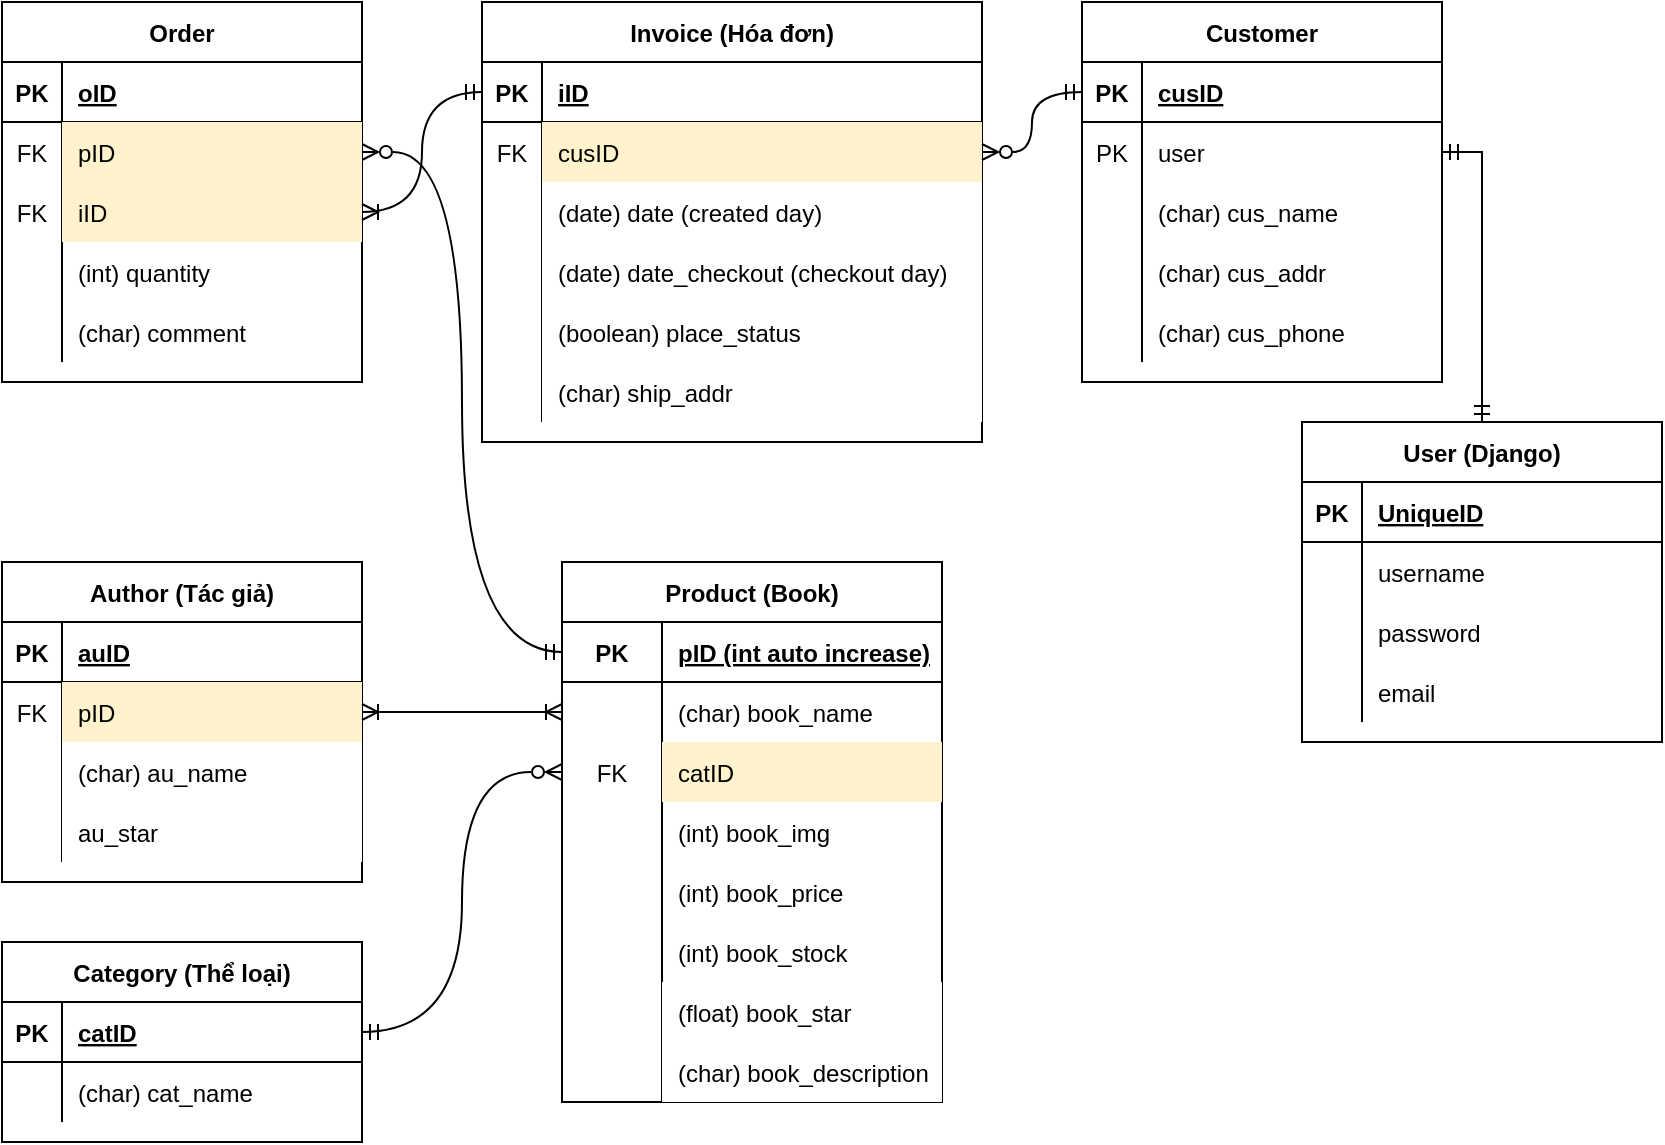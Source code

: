 <mxfile>
    <diagram id="R2lEEEUBdFMjLlhIrx00" name="Page-1">
        <mxGraphModel dx="625" dy="1655" grid="1" gridSize="10" guides="1" tooltips="1" connect="1" arrows="1" fold="1" page="1" pageScale="1" pageWidth="850" pageHeight="1100" math="0" shadow="0" extFonts="Permanent Marker^https://fonts.googleapis.com/css?family=Permanent+Marker">
            <root>
                <mxCell id="0"/>
                <mxCell id="1" parent="0"/>
                <mxCell id="5NvtxKx6k78RyNqUAEc0-30" value="Product (Book)" style="shape=table;startSize=30;container=1;collapsible=1;childLayout=tableLayout;fixedRows=1;rowLines=0;fontStyle=1;align=center;resizeLast=1;pointerEvents=0;fontFamily=Helvetica;fontSize=12;fontColor=default;strokeColor=default;fillColor=none;" parent="1" vertex="1">
                    <mxGeometry x="280" width="190" height="270" as="geometry"/>
                </mxCell>
                <mxCell id="5NvtxKx6k78RyNqUAEc0-31" value="" style="shape=partialRectangle;collapsible=0;dropTarget=0;pointerEvents=0;fillColor=none;top=0;left=0;bottom=1;right=0;points=[[0,0.5],[1,0.5]];portConstraint=eastwest;fontFamily=Helvetica;fontSize=12;fontColor=default;strokeColor=default;" parent="5NvtxKx6k78RyNqUAEc0-30" vertex="1">
                    <mxGeometry y="30" width="190" height="30" as="geometry"/>
                </mxCell>
                <mxCell id="5NvtxKx6k78RyNqUAEc0-32" value="PK" style="shape=partialRectangle;connectable=0;fillColor=none;top=0;left=0;bottom=0;right=0;fontStyle=1;overflow=hidden;pointerEvents=0;fontFamily=Helvetica;fontSize=12;fontColor=default;strokeColor=default;" parent="5NvtxKx6k78RyNqUAEc0-31" vertex="1">
                    <mxGeometry width="50" height="30" as="geometry">
                        <mxRectangle width="50" height="30" as="alternateBounds"/>
                    </mxGeometry>
                </mxCell>
                <mxCell id="5NvtxKx6k78RyNqUAEc0-33" value="pID (int auto increase)" style="shape=partialRectangle;connectable=0;fillColor=none;top=0;left=0;bottom=0;right=0;align=left;spacingLeft=6;fontStyle=5;overflow=hidden;pointerEvents=0;fontFamily=Helvetica;fontSize=12;fontColor=default;strokeColor=default;" parent="5NvtxKx6k78RyNqUAEc0-31" vertex="1">
                    <mxGeometry x="50" width="140" height="30" as="geometry">
                        <mxRectangle width="140" height="30" as="alternateBounds"/>
                    </mxGeometry>
                </mxCell>
                <mxCell id="5NvtxKx6k78RyNqUAEc0-34" value="" style="shape=partialRectangle;collapsible=0;dropTarget=0;pointerEvents=0;fillColor=none;top=0;left=0;bottom=0;right=0;points=[[0,0.5],[1,0.5]];portConstraint=eastwest;fontFamily=Helvetica;fontSize=12;fontColor=default;strokeColor=default;labelBackgroundColor=none;" parent="5NvtxKx6k78RyNqUAEc0-30" vertex="1">
                    <mxGeometry y="60" width="190" height="30" as="geometry"/>
                </mxCell>
                <mxCell id="5NvtxKx6k78RyNqUAEc0-35" value="" style="shape=partialRectangle;connectable=0;fillColor=none;top=0;left=0;bottom=0;right=0;editable=1;overflow=hidden;pointerEvents=0;fontFamily=Helvetica;fontSize=12;fontColor=default;strokeColor=default;" parent="5NvtxKx6k78RyNqUAEc0-34" vertex="1">
                    <mxGeometry width="50" height="30" as="geometry">
                        <mxRectangle width="50" height="30" as="alternateBounds"/>
                    </mxGeometry>
                </mxCell>
                <mxCell id="5NvtxKx6k78RyNqUAEc0-36" value="(char) book_name" style="shape=partialRectangle;connectable=0;fillColor=none;top=0;left=0;bottom=0;right=0;align=left;spacingLeft=6;overflow=hidden;pointerEvents=0;fontFamily=Helvetica;fontSize=12;fontColor=default;strokeColor=default;" parent="5NvtxKx6k78RyNqUAEc0-34" vertex="1">
                    <mxGeometry x="50" width="140" height="30" as="geometry">
                        <mxRectangle width="140" height="30" as="alternateBounds"/>
                    </mxGeometry>
                </mxCell>
                <mxCell id="5NvtxKx6k78RyNqUAEc0-153" value="" style="shape=partialRectangle;collapsible=0;dropTarget=0;pointerEvents=0;fillColor=none;top=0;left=0;bottom=0;right=0;points=[[0,0.5],[1,0.5]];portConstraint=eastwest;fontFamily=Helvetica;fontSize=12;fontColor=default;strokeColor=default;" parent="5NvtxKx6k78RyNqUAEc0-30" vertex="1">
                    <mxGeometry y="90" width="190" height="30" as="geometry"/>
                </mxCell>
                <mxCell id="5NvtxKx6k78RyNqUAEc0-154" value="FK" style="shape=partialRectangle;connectable=0;fillColor=none;top=0;left=0;bottom=0;right=0;editable=1;overflow=hidden;pointerEvents=0;fontFamily=Helvetica;fontSize=12;fontColor=default;strokeColor=default;" parent="5NvtxKx6k78RyNqUAEc0-153" vertex="1">
                    <mxGeometry width="50" height="30" as="geometry">
                        <mxRectangle width="50" height="30" as="alternateBounds"/>
                    </mxGeometry>
                </mxCell>
                <mxCell id="5NvtxKx6k78RyNqUAEc0-155" value="catID" style="shape=partialRectangle;connectable=0;fillColor=#fff2cc;top=0;left=0;bottom=0;right=0;align=left;spacingLeft=6;overflow=hidden;pointerEvents=0;fontFamily=Helvetica;fontSize=12;strokeColor=#d6b656;" parent="5NvtxKx6k78RyNqUAEc0-153" vertex="1">
                    <mxGeometry x="50" width="140" height="30" as="geometry">
                        <mxRectangle width="140" height="30" as="alternateBounds"/>
                    </mxGeometry>
                </mxCell>
                <mxCell id="uKTpV5TkBBqyouTNL6bu-1" value="" style="shape=partialRectangle;collapsible=0;dropTarget=0;pointerEvents=0;fillColor=none;top=0;left=0;bottom=0;right=0;points=[[0,0.5],[1,0.5]];portConstraint=eastwest;fontFamily=Helvetica;fontSize=12;fontColor=default;strokeColor=default;" parent="5NvtxKx6k78RyNqUAEc0-30" vertex="1">
                    <mxGeometry y="120" width="190" height="30" as="geometry"/>
                </mxCell>
                <mxCell id="uKTpV5TkBBqyouTNL6bu-2" value="" style="shape=partialRectangle;connectable=0;fillColor=none;top=0;left=0;bottom=0;right=0;editable=1;overflow=hidden;pointerEvents=0;fontFamily=Helvetica;fontSize=12;fontColor=default;strokeColor=default;" parent="uKTpV5TkBBqyouTNL6bu-1" vertex="1">
                    <mxGeometry width="50" height="30" as="geometry">
                        <mxRectangle width="50" height="30" as="alternateBounds"/>
                    </mxGeometry>
                </mxCell>
                <mxCell id="uKTpV5TkBBqyouTNL6bu-3" value="(int) book_img" style="shape=partialRectangle;connectable=0;fillColor=none;top=0;left=0;bottom=0;right=0;align=left;spacingLeft=6;overflow=hidden;pointerEvents=0;fontFamily=Helvetica;fontSize=12;fontColor=default;strokeColor=default;" parent="uKTpV5TkBBqyouTNL6bu-1" vertex="1">
                    <mxGeometry x="50" width="140" height="30" as="geometry">
                        <mxRectangle width="140" height="30" as="alternateBounds"/>
                    </mxGeometry>
                </mxCell>
                <mxCell id="5NvtxKx6k78RyNqUAEc0-37" value="" style="shape=partialRectangle;collapsible=0;dropTarget=0;pointerEvents=0;fillColor=none;top=0;left=0;bottom=0;right=0;points=[[0,0.5],[1,0.5]];portConstraint=eastwest;fontFamily=Helvetica;fontSize=12;fontColor=default;strokeColor=default;" parent="5NvtxKx6k78RyNqUAEc0-30" vertex="1">
                    <mxGeometry y="150" width="190" height="30" as="geometry"/>
                </mxCell>
                <mxCell id="5NvtxKx6k78RyNqUAEc0-38" value="" style="shape=partialRectangle;connectable=0;fillColor=none;top=0;left=0;bottom=0;right=0;editable=1;overflow=hidden;pointerEvents=0;fontFamily=Helvetica;fontSize=12;fontColor=default;strokeColor=default;" parent="5NvtxKx6k78RyNqUAEc0-37" vertex="1">
                    <mxGeometry width="50" height="30" as="geometry">
                        <mxRectangle width="50" height="30" as="alternateBounds"/>
                    </mxGeometry>
                </mxCell>
                <mxCell id="5NvtxKx6k78RyNqUAEc0-39" value="(int) book_price" style="shape=partialRectangle;connectable=0;fillColor=none;top=0;left=0;bottom=0;right=0;align=left;spacingLeft=6;overflow=hidden;pointerEvents=0;fontFamily=Helvetica;fontSize=12;fontColor=default;strokeColor=default;" parent="5NvtxKx6k78RyNqUAEc0-37" vertex="1">
                    <mxGeometry x="50" width="140" height="30" as="geometry">
                        <mxRectangle width="140" height="30" as="alternateBounds"/>
                    </mxGeometry>
                </mxCell>
                <mxCell id="5NvtxKx6k78RyNqUAEc0-40" value="" style="shape=partialRectangle;collapsible=0;dropTarget=0;pointerEvents=0;fillColor=none;top=0;left=0;bottom=0;right=0;points=[[0,0.5],[1,0.5]];portConstraint=eastwest;fontFamily=Helvetica;fontSize=12;fontColor=default;strokeColor=default;" parent="5NvtxKx6k78RyNqUAEc0-30" vertex="1">
                    <mxGeometry y="180" width="190" height="30" as="geometry"/>
                </mxCell>
                <mxCell id="5NvtxKx6k78RyNqUAEc0-41" value="" style="shape=partialRectangle;connectable=0;fillColor=none;top=0;left=0;bottom=0;right=0;editable=1;overflow=hidden;pointerEvents=0;fontFamily=Helvetica;fontSize=12;fontColor=default;strokeColor=default;" parent="5NvtxKx6k78RyNqUAEc0-40" vertex="1">
                    <mxGeometry width="50" height="30" as="geometry">
                        <mxRectangle width="50" height="30" as="alternateBounds"/>
                    </mxGeometry>
                </mxCell>
                <mxCell id="5NvtxKx6k78RyNqUAEc0-42" value="(int) book_stock" style="shape=partialRectangle;connectable=0;fillColor=none;top=0;left=0;bottom=0;right=0;align=left;spacingLeft=6;overflow=hidden;pointerEvents=0;fontFamily=Helvetica;fontSize=12;fontColor=default;strokeColor=default;" parent="5NvtxKx6k78RyNqUAEc0-40" vertex="1">
                    <mxGeometry x="50" width="140" height="30" as="geometry">
                        <mxRectangle width="140" height="30" as="alternateBounds"/>
                    </mxGeometry>
                </mxCell>
                <mxCell id="5NvtxKx6k78RyNqUAEc0-133" value="" style="shape=partialRectangle;collapsible=0;dropTarget=0;pointerEvents=0;fillColor=none;top=0;left=0;bottom=0;right=0;points=[[0,0.5],[1,0.5]];portConstraint=eastwest;fontFamily=Helvetica;fontSize=12;fontColor=default;strokeColor=default;" parent="5NvtxKx6k78RyNqUAEc0-30" vertex="1">
                    <mxGeometry y="210" width="190" height="30" as="geometry"/>
                </mxCell>
                <mxCell id="5NvtxKx6k78RyNqUAEc0-134" value="" style="shape=partialRectangle;connectable=0;fillColor=none;top=0;left=0;bottom=0;right=0;editable=1;overflow=hidden;pointerEvents=0;fontFamily=Helvetica;fontSize=12;fontColor=default;strokeColor=default;" parent="5NvtxKx6k78RyNqUAEc0-133" vertex="1">
                    <mxGeometry width="50" height="30" as="geometry">
                        <mxRectangle width="50" height="30" as="alternateBounds"/>
                    </mxGeometry>
                </mxCell>
                <mxCell id="5NvtxKx6k78RyNqUAEc0-135" value="(float) book_star" style="shape=partialRectangle;connectable=0;top=0;left=0;bottom=0;right=0;align=left;spacingLeft=6;overflow=hidden;pointerEvents=0;fontFamily=Helvetica;fontSize=12;" parent="5NvtxKx6k78RyNqUAEc0-133" vertex="1">
                    <mxGeometry x="50" width="140" height="30" as="geometry">
                        <mxRectangle width="140" height="30" as="alternateBounds"/>
                    </mxGeometry>
                </mxCell>
                <mxCell id="5NvtxKx6k78RyNqUAEc0-114" value="" style="shape=partialRectangle;collapsible=0;dropTarget=0;pointerEvents=0;fillColor=none;top=0;left=0;bottom=0;right=0;points=[[0,0.5],[1,0.5]];portConstraint=eastwest;fontFamily=Helvetica;fontSize=12;fontColor=default;strokeColor=default;" parent="5NvtxKx6k78RyNqUAEc0-30" vertex="1">
                    <mxGeometry y="240" width="190" height="30" as="geometry"/>
                </mxCell>
                <mxCell id="5NvtxKx6k78RyNqUAEc0-115" value="" style="shape=partialRectangle;connectable=0;fillColor=none;top=0;left=0;bottom=0;right=0;editable=1;overflow=hidden;pointerEvents=0;fontFamily=Helvetica;fontSize=12;fontColor=default;strokeColor=default;" parent="5NvtxKx6k78RyNqUAEc0-114" vertex="1">
                    <mxGeometry width="50" height="30" as="geometry">
                        <mxRectangle width="50" height="30" as="alternateBounds"/>
                    </mxGeometry>
                </mxCell>
                <mxCell id="5NvtxKx6k78RyNqUAEc0-116" value="(char) book_description" style="shape=partialRectangle;connectable=0;top=0;left=0;bottom=0;right=0;align=left;spacingLeft=6;overflow=hidden;pointerEvents=0;fontFamily=Helvetica;fontSize=12;" parent="5NvtxKx6k78RyNqUAEc0-114" vertex="1">
                    <mxGeometry x="50" width="140" height="30" as="geometry">
                        <mxRectangle width="140" height="30" as="alternateBounds"/>
                    </mxGeometry>
                </mxCell>
                <mxCell id="5NvtxKx6k78RyNqUAEc0-120" value="Author (Tác giả)" style="shape=table;startSize=30;container=1;collapsible=1;childLayout=tableLayout;fixedRows=1;rowLines=0;fontStyle=1;align=center;resizeLast=1;labelBackgroundColor=none;pointerEvents=0;fontFamily=Helvetica;fontSize=12;fontColor=default;strokeColor=default;fillColor=none;" parent="1" vertex="1">
                    <mxGeometry width="180" height="160" as="geometry"/>
                </mxCell>
                <mxCell id="5NvtxKx6k78RyNqUAEc0-121" value="" style="shape=partialRectangle;collapsible=0;dropTarget=0;pointerEvents=0;fillColor=none;top=0;left=0;bottom=1;right=0;points=[[0,0.5],[1,0.5]];portConstraint=eastwest;labelBackgroundColor=none;fontFamily=Helvetica;fontSize=12;fontColor=default;strokeColor=default;" parent="5NvtxKx6k78RyNqUAEc0-120" vertex="1">
                    <mxGeometry y="30" width="180" height="30" as="geometry"/>
                </mxCell>
                <mxCell id="5NvtxKx6k78RyNqUAEc0-122" value="PK" style="shape=partialRectangle;connectable=0;fillColor=none;top=0;left=0;bottom=0;right=0;fontStyle=1;overflow=hidden;labelBackgroundColor=none;pointerEvents=0;fontFamily=Helvetica;fontSize=12;fontColor=default;strokeColor=default;" parent="5NvtxKx6k78RyNqUAEc0-121" vertex="1">
                    <mxGeometry width="30" height="30" as="geometry">
                        <mxRectangle width="30" height="30" as="alternateBounds"/>
                    </mxGeometry>
                </mxCell>
                <mxCell id="5NvtxKx6k78RyNqUAEc0-123" value="auID" style="shape=partialRectangle;connectable=0;fillColor=none;top=0;left=0;bottom=0;right=0;align=left;spacingLeft=6;fontStyle=5;overflow=hidden;labelBackgroundColor=none;pointerEvents=0;fontFamily=Helvetica;fontSize=12;fontColor=default;strokeColor=default;" parent="5NvtxKx6k78RyNqUAEc0-121" vertex="1">
                    <mxGeometry x="30" width="150" height="30" as="geometry">
                        <mxRectangle width="150" height="30" as="alternateBounds"/>
                    </mxGeometry>
                </mxCell>
                <mxCell id="xDhQ3LMMEN892zh7dAkD-1" value="" style="shape=partialRectangle;collapsible=0;dropTarget=0;pointerEvents=0;fillColor=none;top=0;left=0;bottom=0;right=0;points=[[0,0.5],[1,0.5]];portConstraint=eastwest;labelBackgroundColor=none;fontFamily=Helvetica;fontSize=12;fontColor=default;strokeColor=default;" parent="5NvtxKx6k78RyNqUAEc0-120" vertex="1">
                    <mxGeometry y="60" width="180" height="30" as="geometry"/>
                </mxCell>
                <mxCell id="xDhQ3LMMEN892zh7dAkD-2" value="FK" style="shape=partialRectangle;connectable=0;fillColor=none;top=0;left=0;bottom=0;right=0;editable=1;overflow=hidden;labelBackgroundColor=none;pointerEvents=0;fontFamily=Helvetica;fontSize=12;fontColor=default;strokeColor=default;" parent="xDhQ3LMMEN892zh7dAkD-1" vertex="1">
                    <mxGeometry width="30" height="30" as="geometry">
                        <mxRectangle width="30" height="30" as="alternateBounds"/>
                    </mxGeometry>
                </mxCell>
                <mxCell id="xDhQ3LMMEN892zh7dAkD-3" value="pID" style="shape=partialRectangle;connectable=0;top=0;left=0;bottom=0;right=0;align=left;spacingLeft=6;overflow=hidden;labelBackgroundColor=none;pointerEvents=0;fontFamily=Helvetica;fontSize=12;fillColor=#fff2cc;strokeColor=#d6b656;" parent="xDhQ3LMMEN892zh7dAkD-1" vertex="1">
                    <mxGeometry x="30" width="150" height="30" as="geometry">
                        <mxRectangle width="150" height="30" as="alternateBounds"/>
                    </mxGeometry>
                </mxCell>
                <mxCell id="5NvtxKx6k78RyNqUAEc0-124" value="" style="shape=partialRectangle;collapsible=0;dropTarget=0;pointerEvents=0;fillColor=none;top=0;left=0;bottom=0;right=0;points=[[0,0.5],[1,0.5]];portConstraint=eastwest;labelBackgroundColor=none;fontFamily=Helvetica;fontSize=12;fontColor=default;strokeColor=default;" parent="5NvtxKx6k78RyNqUAEc0-120" vertex="1">
                    <mxGeometry y="90" width="180" height="30" as="geometry"/>
                </mxCell>
                <mxCell id="5NvtxKx6k78RyNqUAEc0-125" value="" style="shape=partialRectangle;connectable=0;fillColor=none;top=0;left=0;bottom=0;right=0;editable=1;overflow=hidden;labelBackgroundColor=none;pointerEvents=0;fontFamily=Helvetica;fontSize=12;fontColor=default;strokeColor=default;" parent="5NvtxKx6k78RyNqUAEc0-124" vertex="1">
                    <mxGeometry width="30" height="30" as="geometry">
                        <mxRectangle width="30" height="30" as="alternateBounds"/>
                    </mxGeometry>
                </mxCell>
                <mxCell id="5NvtxKx6k78RyNqUAEc0-126" value="(char) au_name" style="shape=partialRectangle;connectable=0;top=0;left=0;bottom=0;right=0;align=left;spacingLeft=6;overflow=hidden;labelBackgroundColor=none;pointerEvents=0;fontFamily=Helvetica;fontSize=12;" parent="5NvtxKx6k78RyNqUAEc0-124" vertex="1">
                    <mxGeometry x="30" width="150" height="30" as="geometry">
                        <mxRectangle width="150" height="30" as="alternateBounds"/>
                    </mxGeometry>
                </mxCell>
                <mxCell id="5NvtxKx6k78RyNqUAEc0-130" value="" style="shape=partialRectangle;collapsible=0;dropTarget=0;pointerEvents=0;fillColor=none;top=0;left=0;bottom=0;right=0;points=[[0,0.5],[1,0.5]];portConstraint=eastwest;labelBackgroundColor=none;fontFamily=Helvetica;fontSize=12;fontColor=default;strokeColor=default;" parent="5NvtxKx6k78RyNqUAEc0-120" vertex="1">
                    <mxGeometry y="120" width="180" height="30" as="geometry"/>
                </mxCell>
                <mxCell id="5NvtxKx6k78RyNqUAEc0-131" value="" style="shape=partialRectangle;connectable=0;fillColor=none;top=0;left=0;bottom=0;right=0;editable=1;overflow=hidden;labelBackgroundColor=none;pointerEvents=0;fontFamily=Helvetica;fontSize=12;fontColor=default;strokeColor=default;" parent="5NvtxKx6k78RyNqUAEc0-130" vertex="1">
                    <mxGeometry width="30" height="30" as="geometry">
                        <mxRectangle width="30" height="30" as="alternateBounds"/>
                    </mxGeometry>
                </mxCell>
                <mxCell id="5NvtxKx6k78RyNqUAEc0-132" value="au_star" style="shape=partialRectangle;connectable=0;top=0;left=0;bottom=0;right=0;align=left;spacingLeft=6;overflow=hidden;labelBackgroundColor=none;pointerEvents=0;fontFamily=Helvetica;fontSize=12;" parent="5NvtxKx6k78RyNqUAEc0-130" vertex="1">
                    <mxGeometry x="30" width="150" height="30" as="geometry">
                        <mxRectangle width="150" height="30" as="alternateBounds"/>
                    </mxGeometry>
                </mxCell>
                <mxCell id="5NvtxKx6k78RyNqUAEc0-136" value="" style="edgeStyle=orthogonalEdgeStyle;fontSize=12;html=1;endArrow=ERoneToMany;startArrow=ERoneToMany;rounded=0;fontFamily=Helvetica;fontColor=default;curved=1;" parent="1" source="xDhQ3LMMEN892zh7dAkD-1" target="5NvtxKx6k78RyNqUAEc0-34" edge="1">
                    <mxGeometry width="100" height="100" relative="1" as="geometry">
                        <mxPoint x="200" y="240" as="sourcePoint"/>
                        <mxPoint x="300" y="140" as="targetPoint"/>
                    </mxGeometry>
                </mxCell>
                <mxCell id="5NvtxKx6k78RyNqUAEc0-156" style="edgeStyle=orthogonalEdgeStyle;curved=1;rounded=0;orthogonalLoop=1;jettySize=auto;html=1;fontFamily=Helvetica;fontSize=12;fontColor=default;endArrow=ERzeroToMany;endFill=0;startArrow=ERmandOne;startFill=0;" parent="1" source="5NvtxKx6k78RyNqUAEc0-138" target="5NvtxKx6k78RyNqUAEc0-153" edge="1">
                    <mxGeometry relative="1" as="geometry"/>
                </mxCell>
                <mxCell id="5NvtxKx6k78RyNqUAEc0-137" value="Category (Thể loại)" style="shape=table;startSize=30;container=1;collapsible=1;childLayout=tableLayout;fixedRows=1;rowLines=0;fontStyle=1;align=center;resizeLast=1;labelBackgroundColor=none;pointerEvents=0;fontFamily=Helvetica;fontSize=12;fontColor=default;strokeColor=default;fillColor=none;" parent="1" vertex="1">
                    <mxGeometry y="190" width="180" height="100" as="geometry"/>
                </mxCell>
                <mxCell id="5NvtxKx6k78RyNqUAEc0-138" value="" style="shape=partialRectangle;collapsible=0;dropTarget=0;pointerEvents=0;fillColor=none;top=0;left=0;bottom=1;right=0;points=[[0,0.5],[1,0.5]];portConstraint=eastwest;labelBackgroundColor=none;fontFamily=Helvetica;fontSize=12;fontColor=default;strokeColor=default;" parent="5NvtxKx6k78RyNqUAEc0-137" vertex="1">
                    <mxGeometry y="30" width="180" height="30" as="geometry"/>
                </mxCell>
                <mxCell id="5NvtxKx6k78RyNqUAEc0-139" value="PK" style="shape=partialRectangle;connectable=0;fillColor=none;top=0;left=0;bottom=0;right=0;fontStyle=1;overflow=hidden;labelBackgroundColor=none;pointerEvents=0;fontFamily=Helvetica;fontSize=12;fontColor=default;strokeColor=default;" parent="5NvtxKx6k78RyNqUAEc0-138" vertex="1">
                    <mxGeometry width="30" height="30" as="geometry">
                        <mxRectangle width="30" height="30" as="alternateBounds"/>
                    </mxGeometry>
                </mxCell>
                <mxCell id="5NvtxKx6k78RyNqUAEc0-140" value="catID" style="shape=partialRectangle;connectable=0;fillColor=none;top=0;left=0;bottom=0;right=0;align=left;spacingLeft=6;fontStyle=5;overflow=hidden;labelBackgroundColor=none;pointerEvents=0;fontFamily=Helvetica;fontSize=12;fontColor=default;strokeColor=default;" parent="5NvtxKx6k78RyNqUAEc0-138" vertex="1">
                    <mxGeometry x="30" width="150" height="30" as="geometry">
                        <mxRectangle width="150" height="30" as="alternateBounds"/>
                    </mxGeometry>
                </mxCell>
                <mxCell id="5NvtxKx6k78RyNqUAEc0-141" value="" style="shape=partialRectangle;collapsible=0;dropTarget=0;pointerEvents=0;fillColor=none;top=0;left=0;bottom=0;right=0;points=[[0,0.5],[1,0.5]];portConstraint=eastwest;labelBackgroundColor=none;fontFamily=Helvetica;fontSize=12;fontColor=default;strokeColor=default;" parent="5NvtxKx6k78RyNqUAEc0-137" vertex="1">
                    <mxGeometry y="60" width="180" height="30" as="geometry"/>
                </mxCell>
                <mxCell id="5NvtxKx6k78RyNqUAEc0-142" value="" style="shape=partialRectangle;connectable=0;fillColor=none;top=0;left=0;bottom=0;right=0;editable=1;overflow=hidden;labelBackgroundColor=none;pointerEvents=0;fontFamily=Helvetica;fontSize=12;fontColor=default;strokeColor=default;" parent="5NvtxKx6k78RyNqUAEc0-141" vertex="1">
                    <mxGeometry width="30" height="30" as="geometry">
                        <mxRectangle width="30" height="30" as="alternateBounds"/>
                    </mxGeometry>
                </mxCell>
                <mxCell id="5NvtxKx6k78RyNqUAEc0-143" value="(char) cat_name" style="shape=partialRectangle;connectable=0;fillColor=none;top=0;left=0;bottom=0;right=0;align=left;spacingLeft=6;overflow=hidden;labelBackgroundColor=none;pointerEvents=0;fontFamily=Helvetica;fontSize=12;fontColor=default;strokeColor=default;" parent="5NvtxKx6k78RyNqUAEc0-141" vertex="1">
                    <mxGeometry x="30" width="150" height="30" as="geometry">
                        <mxRectangle width="150" height="30" as="alternateBounds"/>
                    </mxGeometry>
                </mxCell>
                <mxCell id="5NvtxKx6k78RyNqUAEc0-170" style="edgeStyle=orthogonalEdgeStyle;curved=1;rounded=0;orthogonalLoop=1;jettySize=auto;html=1;fontFamily=Helvetica;fontSize=12;fontColor=default;startArrow=ERzeroToMany;startFill=0;endArrow=ERmandOne;endFill=0;" parent="1" source="5NvtxKx6k78RyNqUAEc0-161" target="5NvtxKx6k78RyNqUAEc0-31" edge="1">
                    <mxGeometry relative="1" as="geometry"/>
                </mxCell>
                <mxCell id="5NvtxKx6k78RyNqUAEc0-157" value="Order" style="shape=table;startSize=30;container=1;collapsible=1;childLayout=tableLayout;fixedRows=1;rowLines=0;fontStyle=1;align=center;resizeLast=1;labelBackgroundColor=none;pointerEvents=0;fontFamily=Helvetica;fontSize=12;fontColor=default;strokeColor=default;fillColor=none;" parent="1" vertex="1">
                    <mxGeometry y="-280" width="180" height="190" as="geometry"/>
                </mxCell>
                <mxCell id="5NvtxKx6k78RyNqUAEc0-158" value="" style="shape=partialRectangle;collapsible=0;dropTarget=0;pointerEvents=0;fillColor=none;top=0;left=0;bottom=1;right=0;points=[[0,0.5],[1,0.5]];portConstraint=eastwest;labelBackgroundColor=none;fontFamily=Helvetica;fontSize=12;fontColor=default;strokeColor=default;" parent="5NvtxKx6k78RyNqUAEc0-157" vertex="1">
                    <mxGeometry y="30" width="180" height="30" as="geometry"/>
                </mxCell>
                <mxCell id="5NvtxKx6k78RyNqUAEc0-159" value="PK" style="shape=partialRectangle;connectable=0;fillColor=none;top=0;left=0;bottom=0;right=0;fontStyle=1;overflow=hidden;labelBackgroundColor=none;pointerEvents=0;fontFamily=Helvetica;fontSize=12;fontColor=default;strokeColor=default;" parent="5NvtxKx6k78RyNqUAEc0-158" vertex="1">
                    <mxGeometry width="30" height="30" as="geometry">
                        <mxRectangle width="30" height="30" as="alternateBounds"/>
                    </mxGeometry>
                </mxCell>
                <mxCell id="5NvtxKx6k78RyNqUAEc0-160" value="oID" style="shape=partialRectangle;connectable=0;fillColor=none;top=0;left=0;bottom=0;right=0;align=left;spacingLeft=6;fontStyle=5;overflow=hidden;labelBackgroundColor=none;pointerEvents=0;fontFamily=Helvetica;fontSize=12;fontColor=default;strokeColor=default;" parent="5NvtxKx6k78RyNqUAEc0-158" vertex="1">
                    <mxGeometry x="30" width="150" height="30" as="geometry">
                        <mxRectangle width="150" height="30" as="alternateBounds"/>
                    </mxGeometry>
                </mxCell>
                <mxCell id="5NvtxKx6k78RyNqUAEc0-161" value="" style="shape=partialRectangle;collapsible=0;dropTarget=0;pointerEvents=0;fillColor=none;top=0;left=0;bottom=0;right=0;points=[[0,0.5],[1,0.5]];portConstraint=eastwest;labelBackgroundColor=none;fontFamily=Helvetica;fontSize=12;fontColor=default;strokeColor=default;" parent="5NvtxKx6k78RyNqUAEc0-157" vertex="1">
                    <mxGeometry y="60" width="180" height="30" as="geometry"/>
                </mxCell>
                <mxCell id="5NvtxKx6k78RyNqUAEc0-162" value="FK" style="shape=partialRectangle;connectable=0;fillColor=none;top=0;left=0;bottom=0;right=0;editable=1;overflow=hidden;labelBackgroundColor=none;pointerEvents=0;fontFamily=Helvetica;fontSize=12;fontColor=default;strokeColor=default;" parent="5NvtxKx6k78RyNqUAEc0-161" vertex="1">
                    <mxGeometry width="30" height="30" as="geometry">
                        <mxRectangle width="30" height="30" as="alternateBounds"/>
                    </mxGeometry>
                </mxCell>
                <mxCell id="5NvtxKx6k78RyNqUAEc0-163" value="pID" style="shape=partialRectangle;connectable=0;fillColor=#fff2cc;top=0;left=0;bottom=0;right=0;align=left;spacingLeft=6;overflow=hidden;labelBackgroundColor=none;pointerEvents=0;fontFamily=Helvetica;fontSize=12;strokeColor=#d6b656;" parent="5NvtxKx6k78RyNqUAEc0-161" vertex="1">
                    <mxGeometry x="30" width="150" height="30" as="geometry">
                        <mxRectangle width="150" height="30" as="alternateBounds"/>
                    </mxGeometry>
                </mxCell>
                <mxCell id="xDhQ3LMMEN892zh7dAkD-4" value="" style="shape=partialRectangle;collapsible=0;dropTarget=0;pointerEvents=0;fillColor=none;top=0;left=0;bottom=0;right=0;points=[[0,0.5],[1,0.5]];portConstraint=eastwest;labelBackgroundColor=none;fontFamily=Helvetica;fontSize=12;fontColor=default;strokeColor=default;" parent="5NvtxKx6k78RyNqUAEc0-157" vertex="1">
                    <mxGeometry y="90" width="180" height="30" as="geometry"/>
                </mxCell>
                <mxCell id="xDhQ3LMMEN892zh7dAkD-5" value="FK" style="shape=partialRectangle;connectable=0;fillColor=none;top=0;left=0;bottom=0;right=0;editable=1;overflow=hidden;labelBackgroundColor=none;pointerEvents=0;fontFamily=Helvetica;fontSize=12;fontColor=default;strokeColor=default;" parent="xDhQ3LMMEN892zh7dAkD-4" vertex="1">
                    <mxGeometry width="30" height="30" as="geometry">
                        <mxRectangle width="30" height="30" as="alternateBounds"/>
                    </mxGeometry>
                </mxCell>
                <mxCell id="xDhQ3LMMEN892zh7dAkD-6" value="iID" style="shape=partialRectangle;connectable=0;fillColor=#fff2cc;top=0;left=0;bottom=0;right=0;align=left;spacingLeft=6;overflow=hidden;labelBackgroundColor=none;pointerEvents=0;fontFamily=Helvetica;fontSize=12;strokeColor=#d6b656;" parent="xDhQ3LMMEN892zh7dAkD-4" vertex="1">
                    <mxGeometry x="30" width="150" height="30" as="geometry">
                        <mxRectangle width="150" height="30" as="alternateBounds"/>
                    </mxGeometry>
                </mxCell>
                <mxCell id="5NvtxKx6k78RyNqUAEc0-164" value="" style="shape=partialRectangle;collapsible=0;dropTarget=0;pointerEvents=0;fillColor=none;top=0;left=0;bottom=0;right=0;points=[[0,0.5],[1,0.5]];portConstraint=eastwest;labelBackgroundColor=none;fontFamily=Helvetica;fontSize=12;fontColor=default;strokeColor=default;" parent="5NvtxKx6k78RyNqUAEc0-157" vertex="1">
                    <mxGeometry y="120" width="180" height="30" as="geometry"/>
                </mxCell>
                <mxCell id="5NvtxKx6k78RyNqUAEc0-165" value="" style="shape=partialRectangle;connectable=0;fillColor=none;top=0;left=0;bottom=0;right=0;editable=1;overflow=hidden;labelBackgroundColor=none;pointerEvents=0;fontFamily=Helvetica;fontSize=12;fontColor=default;strokeColor=default;" parent="5NvtxKx6k78RyNqUAEc0-164" vertex="1">
                    <mxGeometry width="30" height="30" as="geometry">
                        <mxRectangle width="30" height="30" as="alternateBounds"/>
                    </mxGeometry>
                </mxCell>
                <mxCell id="5NvtxKx6k78RyNqUAEc0-166" value="(int) quantity" style="shape=partialRectangle;connectable=0;fillColor=none;top=0;left=0;bottom=0;right=0;align=left;spacingLeft=6;overflow=hidden;labelBackgroundColor=none;pointerEvents=0;fontFamily=Helvetica;fontSize=12;fontColor=default;strokeColor=default;" parent="5NvtxKx6k78RyNqUAEc0-164" vertex="1">
                    <mxGeometry x="30" width="150" height="30" as="geometry">
                        <mxRectangle width="150" height="30" as="alternateBounds"/>
                    </mxGeometry>
                </mxCell>
                <mxCell id="uKTpV5TkBBqyouTNL6bu-19" value="" style="shape=partialRectangle;collapsible=0;dropTarget=0;pointerEvents=0;fillColor=none;top=0;left=0;bottom=0;right=0;points=[[0,0.5],[1,0.5]];portConstraint=eastwest;labelBackgroundColor=none;fontFamily=Helvetica;fontSize=12;fontColor=default;strokeColor=default;" parent="5NvtxKx6k78RyNqUAEc0-157" vertex="1">
                    <mxGeometry y="150" width="180" height="30" as="geometry"/>
                </mxCell>
                <mxCell id="uKTpV5TkBBqyouTNL6bu-20" value="" style="shape=partialRectangle;connectable=0;fillColor=none;top=0;left=0;bottom=0;right=0;editable=1;overflow=hidden;labelBackgroundColor=none;pointerEvents=0;fontFamily=Helvetica;fontSize=12;fontColor=default;strokeColor=default;" parent="uKTpV5TkBBqyouTNL6bu-19" vertex="1">
                    <mxGeometry width="30" height="30" as="geometry">
                        <mxRectangle width="30" height="30" as="alternateBounds"/>
                    </mxGeometry>
                </mxCell>
                <mxCell id="uKTpV5TkBBqyouTNL6bu-21" value="(char) comment" style="shape=partialRectangle;connectable=0;fillColor=none;top=0;left=0;bottom=0;right=0;align=left;spacingLeft=6;overflow=hidden;labelBackgroundColor=none;pointerEvents=0;fontFamily=Helvetica;fontSize=12;fontColor=default;strokeColor=default;" parent="uKTpV5TkBBqyouTNL6bu-19" vertex="1">
                    <mxGeometry x="30" width="150" height="30" as="geometry">
                        <mxRectangle width="150" height="30" as="alternateBounds"/>
                    </mxGeometry>
                </mxCell>
                <mxCell id="5NvtxKx6k78RyNqUAEc0-184" style="edgeStyle=orthogonalEdgeStyle;curved=1;rounded=0;orthogonalLoop=1;jettySize=auto;html=1;fontFamily=Helvetica;fontSize=12;fontColor=default;startArrow=ERmandOne;startFill=0;endArrow=ERoneToMany;endFill=0;" parent="1" source="5NvtxKx6k78RyNqUAEc0-172" target="xDhQ3LMMEN892zh7dAkD-4" edge="1">
                    <mxGeometry relative="1" as="geometry"/>
                </mxCell>
                <mxCell id="5NvtxKx6k78RyNqUAEc0-171" value="Invoice (Hóa đơn)" style="shape=table;startSize=30;container=1;collapsible=1;childLayout=tableLayout;fixedRows=1;rowLines=0;fontStyle=1;align=center;resizeLast=1;labelBackgroundColor=none;pointerEvents=0;fontFamily=Helvetica;fontSize=12;fontColor=default;strokeColor=default;fillColor=none;" parent="1" vertex="1">
                    <mxGeometry x="240" y="-280" width="250" height="220" as="geometry"/>
                </mxCell>
                <mxCell id="5NvtxKx6k78RyNqUAEc0-172" value="" style="shape=partialRectangle;collapsible=0;dropTarget=0;pointerEvents=0;fillColor=none;top=0;left=0;bottom=1;right=0;points=[[0,0.5],[1,0.5]];portConstraint=eastwest;labelBackgroundColor=none;fontFamily=Helvetica;fontSize=12;fontColor=default;strokeColor=default;" parent="5NvtxKx6k78RyNqUAEc0-171" vertex="1">
                    <mxGeometry y="30" width="250" height="30" as="geometry"/>
                </mxCell>
                <mxCell id="5NvtxKx6k78RyNqUAEc0-173" value="PK" style="shape=partialRectangle;connectable=0;fillColor=none;top=0;left=0;bottom=0;right=0;fontStyle=1;overflow=hidden;labelBackgroundColor=none;pointerEvents=0;fontFamily=Helvetica;fontSize=12;fontColor=default;strokeColor=default;" parent="5NvtxKx6k78RyNqUAEc0-172" vertex="1">
                    <mxGeometry width="30" height="30" as="geometry">
                        <mxRectangle width="30" height="30" as="alternateBounds"/>
                    </mxGeometry>
                </mxCell>
                <mxCell id="5NvtxKx6k78RyNqUAEc0-174" value="iID" style="shape=partialRectangle;connectable=0;fillColor=none;top=0;left=0;bottom=0;right=0;align=left;spacingLeft=6;fontStyle=5;overflow=hidden;labelBackgroundColor=none;pointerEvents=0;fontFamily=Helvetica;fontSize=12;fontColor=default;strokeColor=default;" parent="5NvtxKx6k78RyNqUAEc0-172" vertex="1">
                    <mxGeometry x="30" width="220" height="30" as="geometry">
                        <mxRectangle width="220" height="30" as="alternateBounds"/>
                    </mxGeometry>
                </mxCell>
                <mxCell id="5NvtxKx6k78RyNqUAEc0-216" value="" style="shape=partialRectangle;collapsible=0;dropTarget=0;pointerEvents=0;fillColor=none;top=0;left=0;bottom=0;right=0;points=[[0,0.5],[1,0.5]];portConstraint=eastwest;labelBackgroundColor=none;fontFamily=Helvetica;fontSize=12;fontColor=default;strokeColor=default;" parent="5NvtxKx6k78RyNqUAEc0-171" vertex="1">
                    <mxGeometry y="60" width="250" height="30" as="geometry"/>
                </mxCell>
                <mxCell id="5NvtxKx6k78RyNqUAEc0-217" value="FK" style="shape=partialRectangle;connectable=0;fillColor=none;top=0;left=0;bottom=0;right=0;editable=1;overflow=hidden;labelBackgroundColor=none;pointerEvents=0;fontFamily=Helvetica;fontSize=12;fontColor=default;strokeColor=default;" parent="5NvtxKx6k78RyNqUAEc0-216" vertex="1">
                    <mxGeometry width="30" height="30" as="geometry">
                        <mxRectangle width="30" height="30" as="alternateBounds"/>
                    </mxGeometry>
                </mxCell>
                <mxCell id="5NvtxKx6k78RyNqUAEc0-218" value="cusID" style="shape=partialRectangle;connectable=0;fillColor=#fff2cc;top=0;left=0;bottom=0;right=0;align=left;spacingLeft=6;overflow=hidden;labelBackgroundColor=none;pointerEvents=0;fontFamily=Helvetica;fontSize=12;strokeColor=#d6b656;" parent="5NvtxKx6k78RyNqUAEc0-216" vertex="1">
                    <mxGeometry x="30" width="220" height="30" as="geometry">
                        <mxRectangle width="220" height="30" as="alternateBounds"/>
                    </mxGeometry>
                </mxCell>
                <mxCell id="xDhQ3LMMEN892zh7dAkD-7" value="" style="shape=partialRectangle;collapsible=0;dropTarget=0;pointerEvents=0;fillColor=none;top=0;left=0;bottom=0;right=0;points=[[0,0.5],[1,0.5]];portConstraint=eastwest;labelBackgroundColor=none;fontFamily=Helvetica;fontSize=12;fontColor=default;strokeColor=default;" parent="5NvtxKx6k78RyNqUAEc0-171" vertex="1">
                    <mxGeometry y="90" width="250" height="30" as="geometry"/>
                </mxCell>
                <mxCell id="xDhQ3LMMEN892zh7dAkD-8" value="" style="shape=partialRectangle;connectable=0;fillColor=none;top=0;left=0;bottom=0;right=0;editable=1;overflow=hidden;labelBackgroundColor=none;pointerEvents=0;fontFamily=Helvetica;fontSize=12;fontColor=default;strokeColor=default;" parent="xDhQ3LMMEN892zh7dAkD-7" vertex="1">
                    <mxGeometry width="30" height="30" as="geometry">
                        <mxRectangle width="30" height="30" as="alternateBounds"/>
                    </mxGeometry>
                </mxCell>
                <mxCell id="xDhQ3LMMEN892zh7dAkD-9" value="(date) date (created day)" style="shape=partialRectangle;connectable=0;top=0;left=0;bottom=0;right=0;align=left;spacingLeft=6;overflow=hidden;labelBackgroundColor=none;pointerEvents=0;fontFamily=Helvetica;fontSize=12;" parent="xDhQ3LMMEN892zh7dAkD-7" vertex="1">
                    <mxGeometry x="30" width="220" height="30" as="geometry">
                        <mxRectangle width="220" height="30" as="alternateBounds"/>
                    </mxGeometry>
                </mxCell>
                <mxCell id="uKTpV5TkBBqyouTNL6bu-7" value="" style="shape=partialRectangle;collapsible=0;dropTarget=0;pointerEvents=0;fillColor=none;top=0;left=0;bottom=0;right=0;points=[[0,0.5],[1,0.5]];portConstraint=eastwest;labelBackgroundColor=none;fontFamily=Helvetica;fontSize=12;fontColor=default;strokeColor=default;" parent="5NvtxKx6k78RyNqUAEc0-171" vertex="1">
                    <mxGeometry y="120" width="250" height="30" as="geometry"/>
                </mxCell>
                <mxCell id="uKTpV5TkBBqyouTNL6bu-8" value="" style="shape=partialRectangle;connectable=0;fillColor=none;top=0;left=0;bottom=0;right=0;editable=1;overflow=hidden;labelBackgroundColor=none;pointerEvents=0;fontFamily=Helvetica;fontSize=12;fontColor=default;strokeColor=default;" parent="uKTpV5TkBBqyouTNL6bu-7" vertex="1">
                    <mxGeometry width="30" height="30" as="geometry">
                        <mxRectangle width="30" height="30" as="alternateBounds"/>
                    </mxGeometry>
                </mxCell>
                <mxCell id="uKTpV5TkBBqyouTNL6bu-9" value="(date) date_checkout (checkout day)" style="shape=partialRectangle;connectable=0;top=0;left=0;bottom=0;right=0;align=left;spacingLeft=6;overflow=hidden;labelBackgroundColor=none;pointerEvents=0;fontFamily=Helvetica;fontSize=12;" parent="uKTpV5TkBBqyouTNL6bu-7" vertex="1">
                    <mxGeometry x="30" width="220" height="30" as="geometry">
                        <mxRectangle width="220" height="30" as="alternateBounds"/>
                    </mxGeometry>
                </mxCell>
                <mxCell id="uKTpV5TkBBqyouTNL6bu-13" value="" style="shape=partialRectangle;collapsible=0;dropTarget=0;pointerEvents=0;fillColor=none;top=0;left=0;bottom=0;right=0;points=[[0,0.5],[1,0.5]];portConstraint=eastwest;labelBackgroundColor=none;fontFamily=Helvetica;fontSize=12;fontColor=default;strokeColor=default;" parent="5NvtxKx6k78RyNqUAEc0-171" vertex="1">
                    <mxGeometry y="150" width="250" height="30" as="geometry"/>
                </mxCell>
                <mxCell id="uKTpV5TkBBqyouTNL6bu-14" value="" style="shape=partialRectangle;connectable=0;fillColor=none;top=0;left=0;bottom=0;right=0;editable=1;overflow=hidden;labelBackgroundColor=none;pointerEvents=0;fontFamily=Helvetica;fontSize=12;fontColor=default;strokeColor=default;" parent="uKTpV5TkBBqyouTNL6bu-13" vertex="1">
                    <mxGeometry width="30" height="30" as="geometry">
                        <mxRectangle width="30" height="30" as="alternateBounds"/>
                    </mxGeometry>
                </mxCell>
                <mxCell id="uKTpV5TkBBqyouTNL6bu-15" value="(boolean) place_status" style="shape=partialRectangle;connectable=0;top=0;left=0;bottom=0;right=0;align=left;spacingLeft=6;overflow=hidden;labelBackgroundColor=none;pointerEvents=0;fontFamily=Helvetica;fontSize=12;" parent="uKTpV5TkBBqyouTNL6bu-13" vertex="1">
                    <mxGeometry x="30" width="220" height="30" as="geometry">
                        <mxRectangle width="220" height="30" as="alternateBounds"/>
                    </mxGeometry>
                </mxCell>
                <mxCell id="uKTpV5TkBBqyouTNL6bu-16" value="" style="shape=partialRectangle;collapsible=0;dropTarget=0;pointerEvents=0;fillColor=none;top=0;left=0;bottom=0;right=0;points=[[0,0.5],[1,0.5]];portConstraint=eastwest;labelBackgroundColor=none;fontFamily=Helvetica;fontSize=12;fontColor=default;strokeColor=default;" parent="5NvtxKx6k78RyNqUAEc0-171" vertex="1">
                    <mxGeometry y="180" width="250" height="30" as="geometry"/>
                </mxCell>
                <mxCell id="uKTpV5TkBBqyouTNL6bu-17" value="" style="shape=partialRectangle;connectable=0;fillColor=none;top=0;left=0;bottom=0;right=0;editable=1;overflow=hidden;labelBackgroundColor=none;pointerEvents=0;fontFamily=Helvetica;fontSize=12;fontColor=default;strokeColor=default;" parent="uKTpV5TkBBqyouTNL6bu-16" vertex="1">
                    <mxGeometry width="30" height="30" as="geometry">
                        <mxRectangle width="30" height="30" as="alternateBounds"/>
                    </mxGeometry>
                </mxCell>
                <mxCell id="uKTpV5TkBBqyouTNL6bu-18" value="(char) ship_addr" style="shape=partialRectangle;connectable=0;top=0;left=0;bottom=0;right=0;align=left;spacingLeft=6;overflow=hidden;labelBackgroundColor=none;pointerEvents=0;fontFamily=Helvetica;fontSize=12;" parent="uKTpV5TkBBqyouTNL6bu-16" vertex="1">
                    <mxGeometry x="30" width="220" height="30" as="geometry">
                        <mxRectangle width="220" height="30" as="alternateBounds"/>
                    </mxGeometry>
                </mxCell>
                <mxCell id="5NvtxKx6k78RyNqUAEc0-185" value="Customer" style="shape=table;startSize=30;container=1;collapsible=1;childLayout=tableLayout;fixedRows=1;rowLines=0;fontStyle=1;align=center;resizeLast=1;labelBackgroundColor=none;pointerEvents=0;fontFamily=Helvetica;fontSize=12;fontColor=default;strokeColor=default;fillColor=none;" parent="1" vertex="1">
                    <mxGeometry x="540" y="-280" width="180" height="190" as="geometry"/>
                </mxCell>
                <mxCell id="5NvtxKx6k78RyNqUAEc0-186" value="" style="shape=partialRectangle;collapsible=0;dropTarget=0;pointerEvents=0;fillColor=none;top=0;left=0;bottom=1;right=0;points=[[0,0.5],[1,0.5]];portConstraint=eastwest;labelBackgroundColor=none;fontFamily=Helvetica;fontSize=12;fontColor=default;strokeColor=default;" parent="5NvtxKx6k78RyNqUAEc0-185" vertex="1">
                    <mxGeometry y="30" width="180" height="30" as="geometry"/>
                </mxCell>
                <mxCell id="5NvtxKx6k78RyNqUAEc0-187" value="PK" style="shape=partialRectangle;connectable=0;fillColor=none;top=0;left=0;bottom=0;right=0;fontStyle=1;overflow=hidden;labelBackgroundColor=none;pointerEvents=0;fontFamily=Helvetica;fontSize=12;fontColor=default;strokeColor=default;" parent="5NvtxKx6k78RyNqUAEc0-186" vertex="1">
                    <mxGeometry width="30" height="30" as="geometry">
                        <mxRectangle width="30" height="30" as="alternateBounds"/>
                    </mxGeometry>
                </mxCell>
                <mxCell id="5NvtxKx6k78RyNqUAEc0-188" value="cusID" style="shape=partialRectangle;connectable=0;fillColor=none;top=0;left=0;bottom=0;right=0;align=left;spacingLeft=6;fontStyle=5;overflow=hidden;labelBackgroundColor=none;pointerEvents=0;fontFamily=Helvetica;fontSize=12;fontColor=default;strokeColor=default;" parent="5NvtxKx6k78RyNqUAEc0-186" vertex="1">
                    <mxGeometry x="30" width="150" height="30" as="geometry">
                        <mxRectangle width="150" height="30" as="alternateBounds"/>
                    </mxGeometry>
                </mxCell>
                <mxCell id="uKTpV5TkBBqyouTNL6bu-4" value="" style="shape=partialRectangle;collapsible=0;dropTarget=0;pointerEvents=0;fillColor=none;top=0;left=0;bottom=0;right=0;points=[[0,0.5],[1,0.5]];portConstraint=eastwest;labelBackgroundColor=none;fontFamily=Helvetica;fontSize=12;fontColor=default;strokeColor=default;" parent="5NvtxKx6k78RyNqUAEc0-185" vertex="1">
                    <mxGeometry y="60" width="180" height="30" as="geometry"/>
                </mxCell>
                <mxCell id="uKTpV5TkBBqyouTNL6bu-5" value="PK" style="shape=partialRectangle;connectable=0;fillColor=none;top=0;left=0;bottom=0;right=0;editable=1;overflow=hidden;labelBackgroundColor=none;pointerEvents=0;fontFamily=Helvetica;fontSize=12;fontColor=default;strokeColor=default;" parent="uKTpV5TkBBqyouTNL6bu-4" vertex="1">
                    <mxGeometry width="30" height="30" as="geometry">
                        <mxRectangle width="30" height="30" as="alternateBounds"/>
                    </mxGeometry>
                </mxCell>
                <mxCell id="uKTpV5TkBBqyouTNL6bu-6" value="user" style="shape=partialRectangle;connectable=0;fillColor=none;top=0;left=0;bottom=0;right=0;align=left;spacingLeft=6;overflow=hidden;labelBackgroundColor=none;pointerEvents=0;fontFamily=Helvetica;fontSize=12;fontColor=default;strokeColor=default;" parent="uKTpV5TkBBqyouTNL6bu-4" vertex="1">
                    <mxGeometry x="30" width="150" height="30" as="geometry">
                        <mxRectangle width="150" height="30" as="alternateBounds"/>
                    </mxGeometry>
                </mxCell>
                <mxCell id="5NvtxKx6k78RyNqUAEc0-189" value="" style="shape=partialRectangle;collapsible=0;dropTarget=0;pointerEvents=0;fillColor=none;top=0;left=0;bottom=0;right=0;points=[[0,0.5],[1,0.5]];portConstraint=eastwest;labelBackgroundColor=none;fontFamily=Helvetica;fontSize=12;fontColor=default;strokeColor=default;" parent="5NvtxKx6k78RyNqUAEc0-185" vertex="1">
                    <mxGeometry y="90" width="180" height="30" as="geometry"/>
                </mxCell>
                <mxCell id="5NvtxKx6k78RyNqUAEc0-190" value="" style="shape=partialRectangle;connectable=0;fillColor=none;top=0;left=0;bottom=0;right=0;editable=1;overflow=hidden;labelBackgroundColor=none;pointerEvents=0;fontFamily=Helvetica;fontSize=12;fontColor=default;strokeColor=default;" parent="5NvtxKx6k78RyNqUAEc0-189" vertex="1">
                    <mxGeometry width="30" height="30" as="geometry">
                        <mxRectangle width="30" height="30" as="alternateBounds"/>
                    </mxGeometry>
                </mxCell>
                <mxCell id="5NvtxKx6k78RyNqUAEc0-191" value="(char) cus_name" style="shape=partialRectangle;connectable=0;fillColor=none;top=0;left=0;bottom=0;right=0;align=left;spacingLeft=6;overflow=hidden;labelBackgroundColor=none;pointerEvents=0;fontFamily=Helvetica;fontSize=12;fontColor=default;strokeColor=default;" parent="5NvtxKx6k78RyNqUAEc0-189" vertex="1">
                    <mxGeometry x="30" width="150" height="30" as="geometry">
                        <mxRectangle width="150" height="30" as="alternateBounds"/>
                    </mxGeometry>
                </mxCell>
                <mxCell id="5NvtxKx6k78RyNqUAEc0-207" value="" style="shape=partialRectangle;collapsible=0;dropTarget=0;pointerEvents=0;fillColor=none;top=0;left=0;bottom=0;right=0;points=[[0,0.5],[1,0.5]];portConstraint=eastwest;labelBackgroundColor=none;fontFamily=Helvetica;fontSize=12;fontColor=default;strokeColor=default;" parent="5NvtxKx6k78RyNqUAEc0-185" vertex="1">
                    <mxGeometry y="120" width="180" height="30" as="geometry"/>
                </mxCell>
                <mxCell id="5NvtxKx6k78RyNqUAEc0-208" value="" style="shape=partialRectangle;connectable=0;fillColor=none;top=0;left=0;bottom=0;right=0;editable=1;overflow=hidden;labelBackgroundColor=none;pointerEvents=0;fontFamily=Helvetica;fontSize=12;fontColor=default;strokeColor=default;" parent="5NvtxKx6k78RyNqUAEc0-207" vertex="1">
                    <mxGeometry width="30" height="30" as="geometry">
                        <mxRectangle width="30" height="30" as="alternateBounds"/>
                    </mxGeometry>
                </mxCell>
                <mxCell id="5NvtxKx6k78RyNqUAEc0-209" value="(char) cus_addr" style="shape=partialRectangle;connectable=0;fillColor=none;top=0;left=0;bottom=0;right=0;align=left;spacingLeft=6;overflow=hidden;labelBackgroundColor=none;pointerEvents=0;fontFamily=Helvetica;fontSize=12;fontColor=default;strokeColor=default;" parent="5NvtxKx6k78RyNqUAEc0-207" vertex="1">
                    <mxGeometry x="30" width="150" height="30" as="geometry">
                        <mxRectangle width="150" height="30" as="alternateBounds"/>
                    </mxGeometry>
                </mxCell>
                <mxCell id="5NvtxKx6k78RyNqUAEc0-210" value="" style="shape=partialRectangle;collapsible=0;dropTarget=0;pointerEvents=0;fillColor=none;top=0;left=0;bottom=0;right=0;points=[[0,0.5],[1,0.5]];portConstraint=eastwest;labelBackgroundColor=none;fontFamily=Helvetica;fontSize=12;fontColor=default;strokeColor=default;" parent="5NvtxKx6k78RyNqUAEc0-185" vertex="1">
                    <mxGeometry y="150" width="180" height="30" as="geometry"/>
                </mxCell>
                <mxCell id="5NvtxKx6k78RyNqUAEc0-211" value="" style="shape=partialRectangle;connectable=0;fillColor=none;top=0;left=0;bottom=0;right=0;editable=1;overflow=hidden;labelBackgroundColor=none;pointerEvents=0;fontFamily=Helvetica;fontSize=12;fontColor=default;strokeColor=default;" parent="5NvtxKx6k78RyNqUAEc0-210" vertex="1">
                    <mxGeometry width="30" height="30" as="geometry">
                        <mxRectangle width="30" height="30" as="alternateBounds"/>
                    </mxGeometry>
                </mxCell>
                <mxCell id="5NvtxKx6k78RyNqUAEc0-212" value="(char) cus_phone" style="shape=partialRectangle;connectable=0;fillColor=none;top=0;left=0;bottom=0;right=0;align=left;spacingLeft=6;overflow=hidden;labelBackgroundColor=none;pointerEvents=0;fontFamily=Helvetica;fontSize=12;fontColor=default;strokeColor=default;" parent="5NvtxKx6k78RyNqUAEc0-210" vertex="1">
                    <mxGeometry x="30" width="150" height="30" as="geometry">
                        <mxRectangle width="150" height="30" as="alternateBounds"/>
                    </mxGeometry>
                </mxCell>
                <mxCell id="5NvtxKx6k78RyNqUAEc0-219" style="edgeStyle=orthogonalEdgeStyle;curved=1;rounded=0;orthogonalLoop=1;jettySize=auto;html=1;fontFamily=Helvetica;fontSize=12;fontColor=default;startArrow=ERmandOne;startFill=0;endArrow=ERzeroToMany;endFill=0;" parent="1" source="5NvtxKx6k78RyNqUAEc0-186" target="5NvtxKx6k78RyNqUAEc0-216" edge="1">
                    <mxGeometry relative="1" as="geometry"/>
                </mxCell>
                <mxCell id="rFYv2BoaKUARyBG-sfRX-14" style="edgeStyle=orthogonalEdgeStyle;rounded=0;orthogonalLoop=1;jettySize=auto;html=1;startArrow=ERmandOne;startFill=0;endArrow=ERmandOne;endFill=0;" parent="1" source="rFYv2BoaKUARyBG-sfRX-1" target="uKTpV5TkBBqyouTNL6bu-4" edge="1">
                    <mxGeometry relative="1" as="geometry"/>
                </mxCell>
                <mxCell id="rFYv2BoaKUARyBG-sfRX-1" value="User (Django)" style="shape=table;startSize=30;container=1;collapsible=1;childLayout=tableLayout;fixedRows=1;rowLines=0;fontStyle=1;align=center;resizeLast=1;" parent="1" vertex="1">
                    <mxGeometry x="650" y="-70" width="180" height="160" as="geometry"/>
                </mxCell>
                <mxCell id="rFYv2BoaKUARyBG-sfRX-2" value="" style="shape=partialRectangle;collapsible=0;dropTarget=0;pointerEvents=0;fillColor=none;top=0;left=0;bottom=1;right=0;points=[[0,0.5],[1,0.5]];portConstraint=eastwest;" parent="rFYv2BoaKUARyBG-sfRX-1" vertex="1">
                    <mxGeometry y="30" width="180" height="30" as="geometry"/>
                </mxCell>
                <mxCell id="rFYv2BoaKUARyBG-sfRX-3" value="PK" style="shape=partialRectangle;connectable=0;fillColor=none;top=0;left=0;bottom=0;right=0;fontStyle=1;overflow=hidden;" parent="rFYv2BoaKUARyBG-sfRX-2" vertex="1">
                    <mxGeometry width="30" height="30" as="geometry">
                        <mxRectangle width="30" height="30" as="alternateBounds"/>
                    </mxGeometry>
                </mxCell>
                <mxCell id="rFYv2BoaKUARyBG-sfRX-4" value="UniqueID" style="shape=partialRectangle;connectable=0;fillColor=none;top=0;left=0;bottom=0;right=0;align=left;spacingLeft=6;fontStyle=5;overflow=hidden;" parent="rFYv2BoaKUARyBG-sfRX-2" vertex="1">
                    <mxGeometry x="30" width="150" height="30" as="geometry">
                        <mxRectangle width="150" height="30" as="alternateBounds"/>
                    </mxGeometry>
                </mxCell>
                <mxCell id="rFYv2BoaKUARyBG-sfRX-5" value="" style="shape=partialRectangle;collapsible=0;dropTarget=0;pointerEvents=0;fillColor=none;top=0;left=0;bottom=0;right=0;points=[[0,0.5],[1,0.5]];portConstraint=eastwest;" parent="rFYv2BoaKUARyBG-sfRX-1" vertex="1">
                    <mxGeometry y="60" width="180" height="30" as="geometry"/>
                </mxCell>
                <mxCell id="rFYv2BoaKUARyBG-sfRX-6" value="" style="shape=partialRectangle;connectable=0;fillColor=none;top=0;left=0;bottom=0;right=0;editable=1;overflow=hidden;" parent="rFYv2BoaKUARyBG-sfRX-5" vertex="1">
                    <mxGeometry width="30" height="30" as="geometry">
                        <mxRectangle width="30" height="30" as="alternateBounds"/>
                    </mxGeometry>
                </mxCell>
                <mxCell id="rFYv2BoaKUARyBG-sfRX-7" value="username" style="shape=partialRectangle;connectable=0;fillColor=none;top=0;left=0;bottom=0;right=0;align=left;spacingLeft=6;overflow=hidden;" parent="rFYv2BoaKUARyBG-sfRX-5" vertex="1">
                    <mxGeometry x="30" width="150" height="30" as="geometry">
                        <mxRectangle width="150" height="30" as="alternateBounds"/>
                    </mxGeometry>
                </mxCell>
                <mxCell id="rFYv2BoaKUARyBG-sfRX-8" value="" style="shape=partialRectangle;collapsible=0;dropTarget=0;pointerEvents=0;fillColor=none;top=0;left=0;bottom=0;right=0;points=[[0,0.5],[1,0.5]];portConstraint=eastwest;" parent="rFYv2BoaKUARyBG-sfRX-1" vertex="1">
                    <mxGeometry y="90" width="180" height="30" as="geometry"/>
                </mxCell>
                <mxCell id="rFYv2BoaKUARyBG-sfRX-9" value="" style="shape=partialRectangle;connectable=0;fillColor=none;top=0;left=0;bottom=0;right=0;editable=1;overflow=hidden;" parent="rFYv2BoaKUARyBG-sfRX-8" vertex="1">
                    <mxGeometry width="30" height="30" as="geometry">
                        <mxRectangle width="30" height="30" as="alternateBounds"/>
                    </mxGeometry>
                </mxCell>
                <mxCell id="rFYv2BoaKUARyBG-sfRX-10" value="password" style="shape=partialRectangle;connectable=0;fillColor=none;top=0;left=0;bottom=0;right=0;align=left;spacingLeft=6;overflow=hidden;" parent="rFYv2BoaKUARyBG-sfRX-8" vertex="1">
                    <mxGeometry x="30" width="150" height="30" as="geometry">
                        <mxRectangle width="150" height="30" as="alternateBounds"/>
                    </mxGeometry>
                </mxCell>
                <mxCell id="rFYv2BoaKUARyBG-sfRX-11" value="" style="shape=partialRectangle;collapsible=0;dropTarget=0;pointerEvents=0;fillColor=none;top=0;left=0;bottom=0;right=0;points=[[0,0.5],[1,0.5]];portConstraint=eastwest;" parent="rFYv2BoaKUARyBG-sfRX-1" vertex="1">
                    <mxGeometry y="120" width="180" height="30" as="geometry"/>
                </mxCell>
                <mxCell id="rFYv2BoaKUARyBG-sfRX-12" value="" style="shape=partialRectangle;connectable=0;fillColor=none;top=0;left=0;bottom=0;right=0;editable=1;overflow=hidden;" parent="rFYv2BoaKUARyBG-sfRX-11" vertex="1">
                    <mxGeometry width="30" height="30" as="geometry">
                        <mxRectangle width="30" height="30" as="alternateBounds"/>
                    </mxGeometry>
                </mxCell>
                <mxCell id="rFYv2BoaKUARyBG-sfRX-13" value="email" style="shape=partialRectangle;connectable=0;fillColor=none;top=0;left=0;bottom=0;right=0;align=left;spacingLeft=6;overflow=hidden;" parent="rFYv2BoaKUARyBG-sfRX-11" vertex="1">
                    <mxGeometry x="30" width="150" height="30" as="geometry">
                        <mxRectangle width="150" height="30" as="alternateBounds"/>
                    </mxGeometry>
                </mxCell>
            </root>
        </mxGraphModel>
    </diagram>
</mxfile>